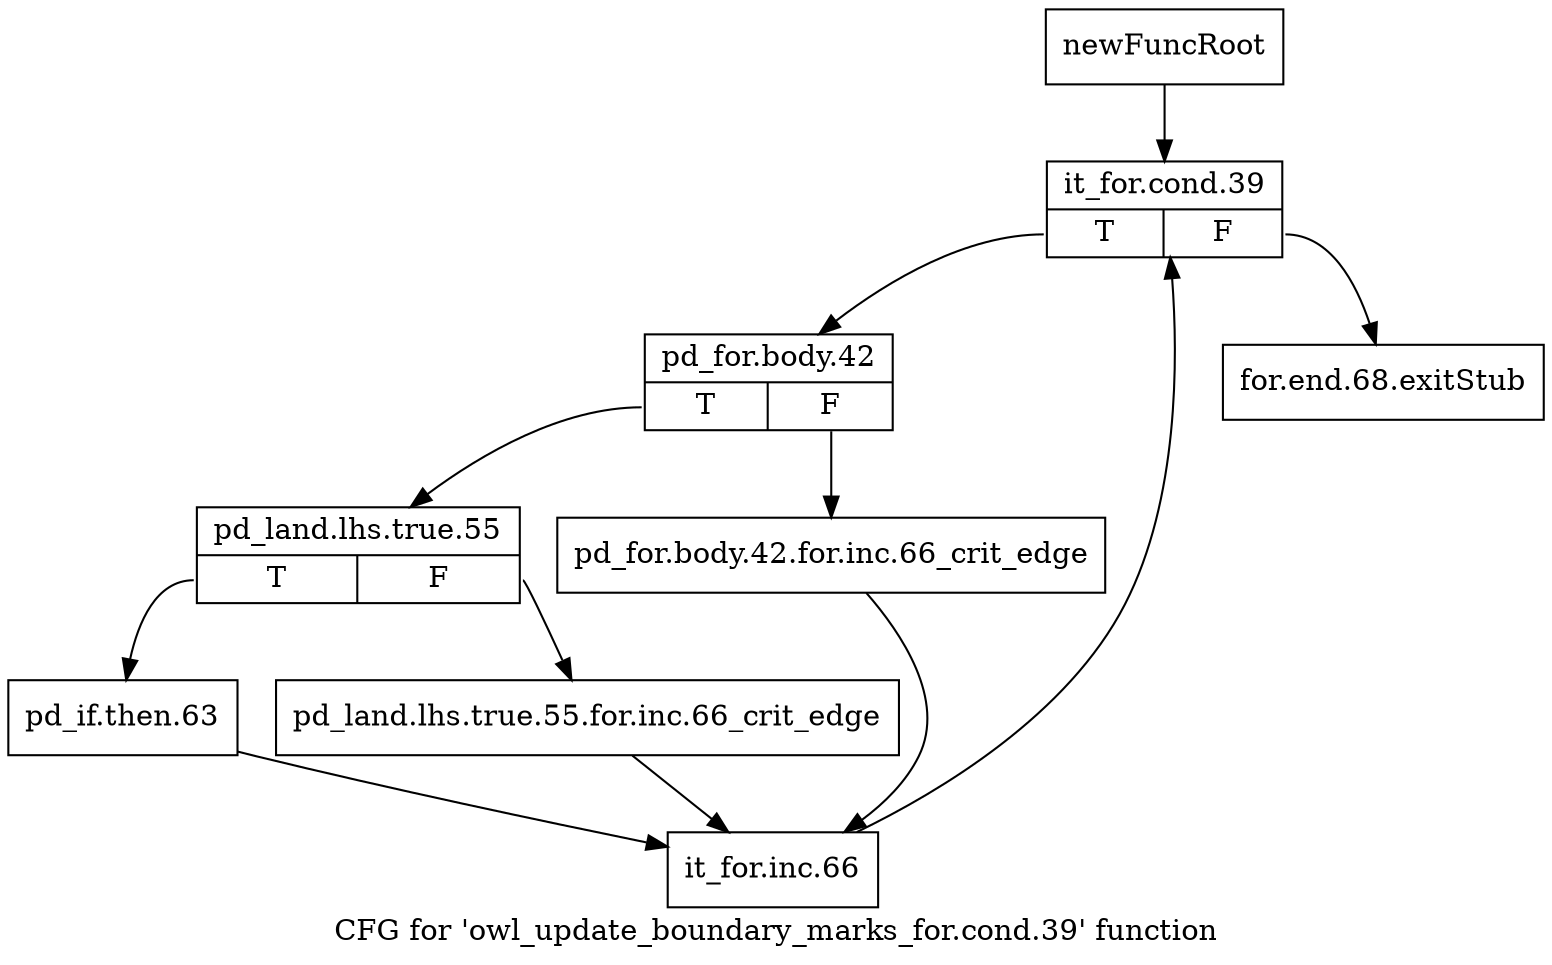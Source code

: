 digraph "CFG for 'owl_update_boundary_marks_for.cond.39' function" {
	label="CFG for 'owl_update_boundary_marks_for.cond.39' function";

	Node0x41a9880 [shape=record,label="{newFuncRoot}"];
	Node0x41a9880 -> Node0x41b34e0;
	Node0x41b3490 [shape=record,label="{for.end.68.exitStub}"];
	Node0x41b34e0 [shape=record,label="{it_for.cond.39|{<s0>T|<s1>F}}"];
	Node0x41b34e0:s0 -> Node0x41b3530;
	Node0x41b34e0:s1 -> Node0x41b3490;
	Node0x41b3530 [shape=record,label="{pd_for.body.42|{<s0>T|<s1>F}}"];
	Node0x41b3530:s0 -> Node0x41b35d0;
	Node0x41b3530:s1 -> Node0x41b3580;
	Node0x41b3580 [shape=record,label="{pd_for.body.42.for.inc.66_crit_edge}"];
	Node0x41b3580 -> Node0x41b36c0;
	Node0x41b35d0 [shape=record,label="{pd_land.lhs.true.55|{<s0>T|<s1>F}}"];
	Node0x41b35d0:s0 -> Node0x41b3670;
	Node0x41b35d0:s1 -> Node0x41b3620;
	Node0x41b3620 [shape=record,label="{pd_land.lhs.true.55.for.inc.66_crit_edge}"];
	Node0x41b3620 -> Node0x41b36c0;
	Node0x41b3670 [shape=record,label="{pd_if.then.63}"];
	Node0x41b3670 -> Node0x41b36c0;
	Node0x41b36c0 [shape=record,label="{it_for.inc.66}"];
	Node0x41b36c0 -> Node0x41b34e0;
}
